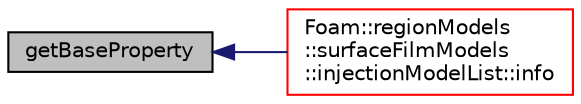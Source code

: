 digraph "getBaseProperty"
{
  bgcolor="transparent";
  edge [fontname="Helvetica",fontsize="10",labelfontname="Helvetica",labelfontsize="10"];
  node [fontname="Helvetica",fontsize="10",shape=record];
  rankdir="LR";
  Node147 [label="getBaseProperty",height=0.2,width=0.4,color="black", fillcolor="grey75", style="filled", fontcolor="black"];
  Node147 -> Node148 [dir="back",color="midnightblue",fontsize="10",style="solid",fontname="Helvetica"];
  Node148 [label="Foam::regionModels\l::surfaceFilmModels\l::injectionModelList::info",height=0.2,width=0.4,color="red",URL="$a30185.html#a535c2aef67becff77ed292ab0eceb44c",tooltip="Provide some info. "];
}
